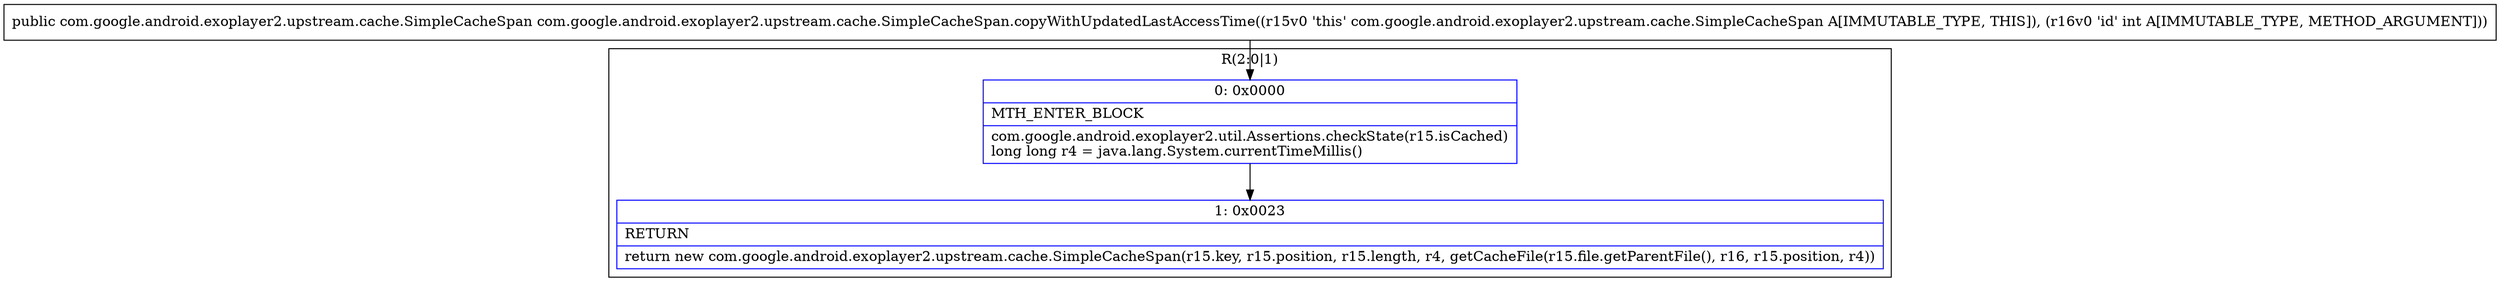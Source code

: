digraph "CFG forcom.google.android.exoplayer2.upstream.cache.SimpleCacheSpan.copyWithUpdatedLastAccessTime(I)Lcom\/google\/android\/exoplayer2\/upstream\/cache\/SimpleCacheSpan;" {
subgraph cluster_Region_282665490 {
label = "R(2:0|1)";
node [shape=record,color=blue];
Node_0 [shape=record,label="{0\:\ 0x0000|MTH_ENTER_BLOCK\l|com.google.android.exoplayer2.util.Assertions.checkState(r15.isCached)\llong long r4 = java.lang.System.currentTimeMillis()\l}"];
Node_1 [shape=record,label="{1\:\ 0x0023|RETURN\l|return new com.google.android.exoplayer2.upstream.cache.SimpleCacheSpan(r15.key, r15.position, r15.length, r4, getCacheFile(r15.file.getParentFile(), r16, r15.position, r4))\l}"];
}
MethodNode[shape=record,label="{public com.google.android.exoplayer2.upstream.cache.SimpleCacheSpan com.google.android.exoplayer2.upstream.cache.SimpleCacheSpan.copyWithUpdatedLastAccessTime((r15v0 'this' com.google.android.exoplayer2.upstream.cache.SimpleCacheSpan A[IMMUTABLE_TYPE, THIS]), (r16v0 'id' int A[IMMUTABLE_TYPE, METHOD_ARGUMENT])) }"];
MethodNode -> Node_0;
Node_0 -> Node_1;
}

